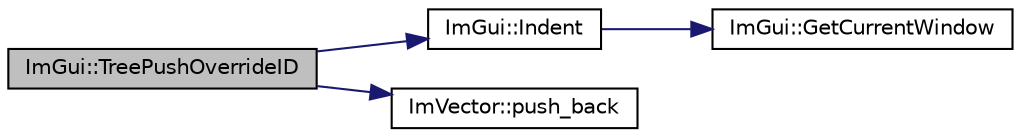 digraph "ImGui::TreePushOverrideID"
{
 // LATEX_PDF_SIZE
  edge [fontname="Helvetica",fontsize="10",labelfontname="Helvetica",labelfontsize="10"];
  node [fontname="Helvetica",fontsize="10",shape=record];
  rankdir="LR";
  Node1 [label="ImGui::TreePushOverrideID",height=0.2,width=0.4,color="black", fillcolor="grey75", style="filled", fontcolor="black",tooltip=" "];
  Node1 -> Node2 [color="midnightblue",fontsize="10",style="solid",fontname="Helvetica"];
  Node2 [label="ImGui::Indent",height=0.2,width=0.4,color="black", fillcolor="white", style="filled",URL="$namespace_im_gui.html#a6c7b9f2d60951462eeebad80154a8926",tooltip=" "];
  Node2 -> Node3 [color="midnightblue",fontsize="10",style="solid",fontname="Helvetica"];
  Node3 [label="ImGui::GetCurrentWindow",height=0.2,width=0.4,color="black", fillcolor="white", style="filled",URL="$namespace_im_gui.html#a7ceba68eca2b09fb6bf1ad88037e6203",tooltip=" "];
  Node1 -> Node4 [color="midnightblue",fontsize="10",style="solid",fontname="Helvetica"];
  Node4 [label="ImVector::push_back",height=0.2,width=0.4,color="black", fillcolor="white", style="filled",URL="$struct_im_vector.html#aab5df48e0711a48bd12f3206e08c4108",tooltip=" "];
}
